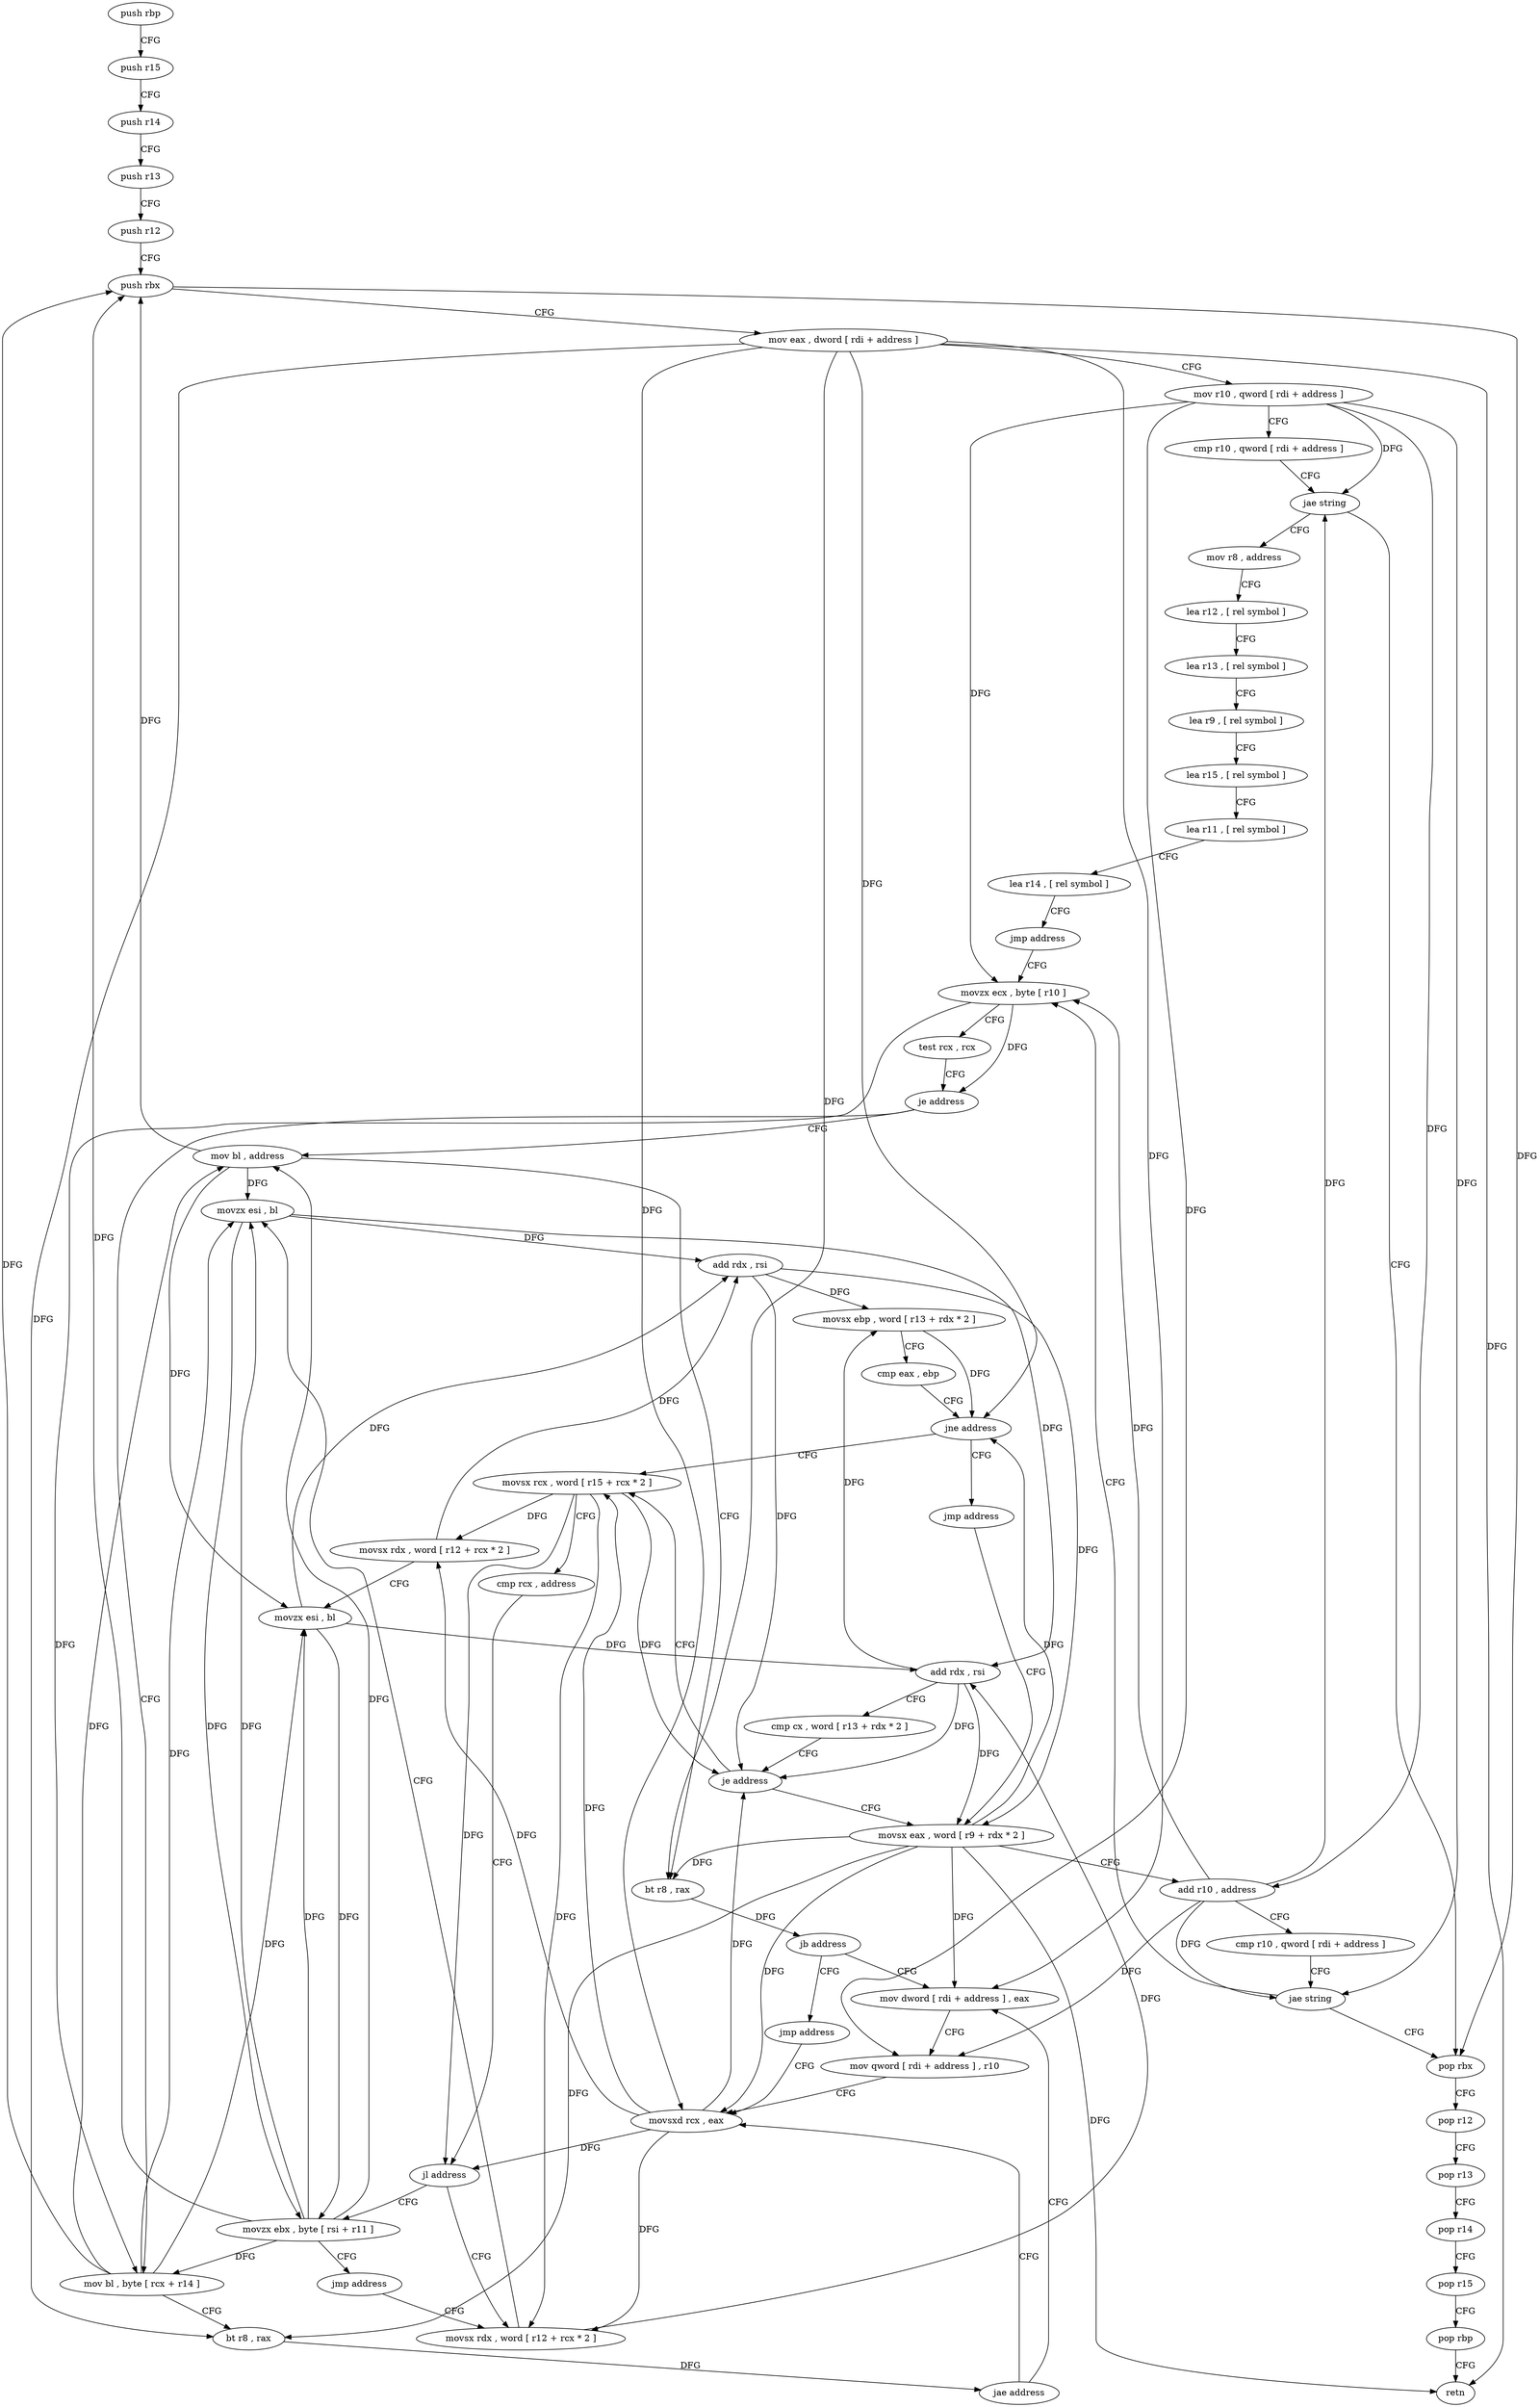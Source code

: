 digraph "func" {
"122192" [label = "push rbp" ]
"122193" [label = "push r15" ]
"122195" [label = "push r14" ]
"122197" [label = "push r13" ]
"122199" [label = "push r12" ]
"122201" [label = "push rbx" ]
"122202" [label = "mov eax , dword [ rdi + address ]" ]
"122205" [label = "mov r10 , qword [ rdi + address ]" ]
"122212" [label = "cmp r10 , qword [ rdi + address ]" ]
"122216" [label = "jae string" ]
"122426" [label = "pop rbx" ]
"122222" [label = "mov r8 , address" ]
"122427" [label = "pop r12" ]
"122429" [label = "pop r13" ]
"122431" [label = "pop r14" ]
"122433" [label = "pop r15" ]
"122435" [label = "pop rbp" ]
"122436" [label = "retn" ]
"122232" [label = "lea r12 , [ rel symbol ]" ]
"122239" [label = "lea r13 , [ rel symbol ]" ]
"122246" [label = "lea r9 , [ rel symbol ]" ]
"122253" [label = "lea r15 , [ rel symbol ]" ]
"122260" [label = "lea r11 , [ rel symbol ]" ]
"122267" [label = "lea r14 , [ rel symbol ]" ]
"122274" [label = "jmp address" ]
"122303" [label = "movzx ecx , byte [ r10 ]" ]
"122307" [label = "test rcx , rcx" ]
"122310" [label = "je address" ]
"122416" [label = "mov bl , address" ]
"122312" [label = "mov bl , byte [ rcx + r14 ]" ]
"122418" [label = "bt r8 , rax" ]
"122422" [label = "jb address" ]
"122322" [label = "mov dword [ rdi + address ] , eax" ]
"122424" [label = "jmp address" ]
"122316" [label = "bt r8 , rax" ]
"122320" [label = "jae address" ]
"122329" [label = "movsxd rcx , eax" ]
"122325" [label = "mov qword [ rdi + address ] , r10" ]
"122332" [label = "movsx rdx , word [ r12 + rcx * 2 ]" ]
"122337" [label = "movzx esi , bl" ]
"122340" [label = "add rdx , rsi" ]
"122343" [label = "movsx ebp , word [ r13 + rdx * 2 ]" ]
"122349" [label = "cmp eax , ebp" ]
"122351" [label = "jne address" ]
"122387" [label = "movsx rcx , word [ r15 + rcx * 2 ]" ]
"122353" [label = "jmp address" ]
"122392" [label = "cmp rcx , address" ]
"122396" [label = "jl address" ]
"122368" [label = "movsx rdx , word [ r12 + rcx * 2 ]" ]
"122398" [label = "movzx ebx , byte [ rsi + r11 ]" ]
"122288" [label = "movsx eax , word [ r9 + rdx * 2 ]" ]
"122373" [label = "movzx esi , bl" ]
"122376" [label = "add rdx , rsi" ]
"122379" [label = "cmp cx , word [ r13 + rdx * 2 ]" ]
"122385" [label = "je address" ]
"122403" [label = "jmp address" ]
"122293" [label = "add r10 , address" ]
"122297" [label = "cmp r10 , qword [ rdi + address ]" ]
"122301" [label = "jae string" ]
"122192" -> "122193" [ label = "CFG" ]
"122193" -> "122195" [ label = "CFG" ]
"122195" -> "122197" [ label = "CFG" ]
"122197" -> "122199" [ label = "CFG" ]
"122199" -> "122201" [ label = "CFG" ]
"122201" -> "122202" [ label = "CFG" ]
"122201" -> "122426" [ label = "DFG" ]
"122202" -> "122205" [ label = "CFG" ]
"122202" -> "122436" [ label = "DFG" ]
"122202" -> "122418" [ label = "DFG" ]
"122202" -> "122316" [ label = "DFG" ]
"122202" -> "122322" [ label = "DFG" ]
"122202" -> "122329" [ label = "DFG" ]
"122202" -> "122351" [ label = "DFG" ]
"122205" -> "122212" [ label = "CFG" ]
"122205" -> "122216" [ label = "DFG" ]
"122205" -> "122303" [ label = "DFG" ]
"122205" -> "122325" [ label = "DFG" ]
"122205" -> "122293" [ label = "DFG" ]
"122205" -> "122301" [ label = "DFG" ]
"122212" -> "122216" [ label = "CFG" ]
"122216" -> "122426" [ label = "CFG" ]
"122216" -> "122222" [ label = "CFG" ]
"122426" -> "122427" [ label = "CFG" ]
"122222" -> "122232" [ label = "CFG" ]
"122427" -> "122429" [ label = "CFG" ]
"122429" -> "122431" [ label = "CFG" ]
"122431" -> "122433" [ label = "CFG" ]
"122433" -> "122435" [ label = "CFG" ]
"122435" -> "122436" [ label = "CFG" ]
"122232" -> "122239" [ label = "CFG" ]
"122239" -> "122246" [ label = "CFG" ]
"122246" -> "122253" [ label = "CFG" ]
"122253" -> "122260" [ label = "CFG" ]
"122260" -> "122267" [ label = "CFG" ]
"122267" -> "122274" [ label = "CFG" ]
"122274" -> "122303" [ label = "CFG" ]
"122303" -> "122307" [ label = "CFG" ]
"122303" -> "122310" [ label = "DFG" ]
"122303" -> "122312" [ label = "DFG" ]
"122307" -> "122310" [ label = "CFG" ]
"122310" -> "122416" [ label = "CFG" ]
"122310" -> "122312" [ label = "CFG" ]
"122416" -> "122418" [ label = "CFG" ]
"122416" -> "122201" [ label = "DFG" ]
"122416" -> "122337" [ label = "DFG" ]
"122416" -> "122373" [ label = "DFG" ]
"122312" -> "122316" [ label = "CFG" ]
"122312" -> "122201" [ label = "DFG" ]
"122312" -> "122416" [ label = "DFG" ]
"122312" -> "122337" [ label = "DFG" ]
"122312" -> "122373" [ label = "DFG" ]
"122418" -> "122422" [ label = "DFG" ]
"122422" -> "122322" [ label = "CFG" ]
"122422" -> "122424" [ label = "CFG" ]
"122322" -> "122325" [ label = "CFG" ]
"122424" -> "122329" [ label = "CFG" ]
"122316" -> "122320" [ label = "DFG" ]
"122320" -> "122329" [ label = "CFG" ]
"122320" -> "122322" [ label = "CFG" ]
"122329" -> "122332" [ label = "DFG" ]
"122329" -> "122387" [ label = "DFG" ]
"122329" -> "122396" [ label = "DFG" ]
"122329" -> "122368" [ label = "DFG" ]
"122329" -> "122385" [ label = "DFG" ]
"122325" -> "122329" [ label = "CFG" ]
"122332" -> "122337" [ label = "CFG" ]
"122332" -> "122340" [ label = "DFG" ]
"122337" -> "122340" [ label = "DFG" ]
"122337" -> "122376" [ label = "DFG" ]
"122337" -> "122398" [ label = "DFG" ]
"122340" -> "122343" [ label = "DFG" ]
"122340" -> "122385" [ label = "DFG" ]
"122340" -> "122288" [ label = "DFG" ]
"122343" -> "122349" [ label = "CFG" ]
"122343" -> "122351" [ label = "DFG" ]
"122349" -> "122351" [ label = "CFG" ]
"122351" -> "122387" [ label = "CFG" ]
"122351" -> "122353" [ label = "CFG" ]
"122387" -> "122392" [ label = "CFG" ]
"122387" -> "122332" [ label = "DFG" ]
"122387" -> "122396" [ label = "DFG" ]
"122387" -> "122368" [ label = "DFG" ]
"122387" -> "122385" [ label = "DFG" ]
"122353" -> "122288" [ label = "CFG" ]
"122392" -> "122396" [ label = "CFG" ]
"122396" -> "122368" [ label = "CFG" ]
"122396" -> "122398" [ label = "CFG" ]
"122368" -> "122373" [ label = "CFG" ]
"122368" -> "122376" [ label = "DFG" ]
"122398" -> "122403" [ label = "CFG" ]
"122398" -> "122201" [ label = "DFG" ]
"122398" -> "122416" [ label = "DFG" ]
"122398" -> "122337" [ label = "DFG" ]
"122398" -> "122373" [ label = "DFG" ]
"122398" -> "122312" [ label = "DFG" ]
"122288" -> "122293" [ label = "CFG" ]
"122288" -> "122418" [ label = "DFG" ]
"122288" -> "122316" [ label = "DFG" ]
"122288" -> "122322" [ label = "DFG" ]
"122288" -> "122329" [ label = "DFG" ]
"122288" -> "122436" [ label = "DFG" ]
"122288" -> "122351" [ label = "DFG" ]
"122373" -> "122376" [ label = "DFG" ]
"122373" -> "122340" [ label = "DFG" ]
"122373" -> "122398" [ label = "DFG" ]
"122376" -> "122379" [ label = "CFG" ]
"122376" -> "122343" [ label = "DFG" ]
"122376" -> "122385" [ label = "DFG" ]
"122376" -> "122288" [ label = "DFG" ]
"122379" -> "122385" [ label = "CFG" ]
"122385" -> "122288" [ label = "CFG" ]
"122385" -> "122387" [ label = "CFG" ]
"122403" -> "122368" [ label = "CFG" ]
"122293" -> "122297" [ label = "CFG" ]
"122293" -> "122303" [ label = "DFG" ]
"122293" -> "122325" [ label = "DFG" ]
"122293" -> "122216" [ label = "DFG" ]
"122293" -> "122301" [ label = "DFG" ]
"122297" -> "122301" [ label = "CFG" ]
"122301" -> "122426" [ label = "CFG" ]
"122301" -> "122303" [ label = "CFG" ]
}

